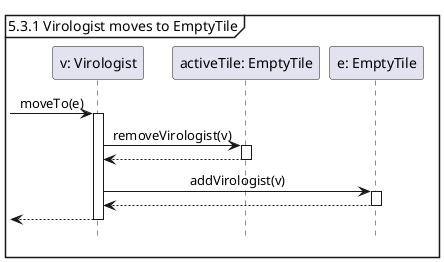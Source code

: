 @startuml
'https://plantuml.com/sequence-diagram
hide footbox
skinparam sequenceMessageAlign center

mainframe 5.3.1 Virologist moves to EmptyTile

participant "v: Virologist" as v
participant "activeTile: EmptyTile" as t1
participant "e: EmptyTile" as e

-> v ++: moveTo(e)
    v -> t1 ++ : removeVirologist(v)
    return
    v -> e ++ : addVirologist(v)
    return
return
@enduml